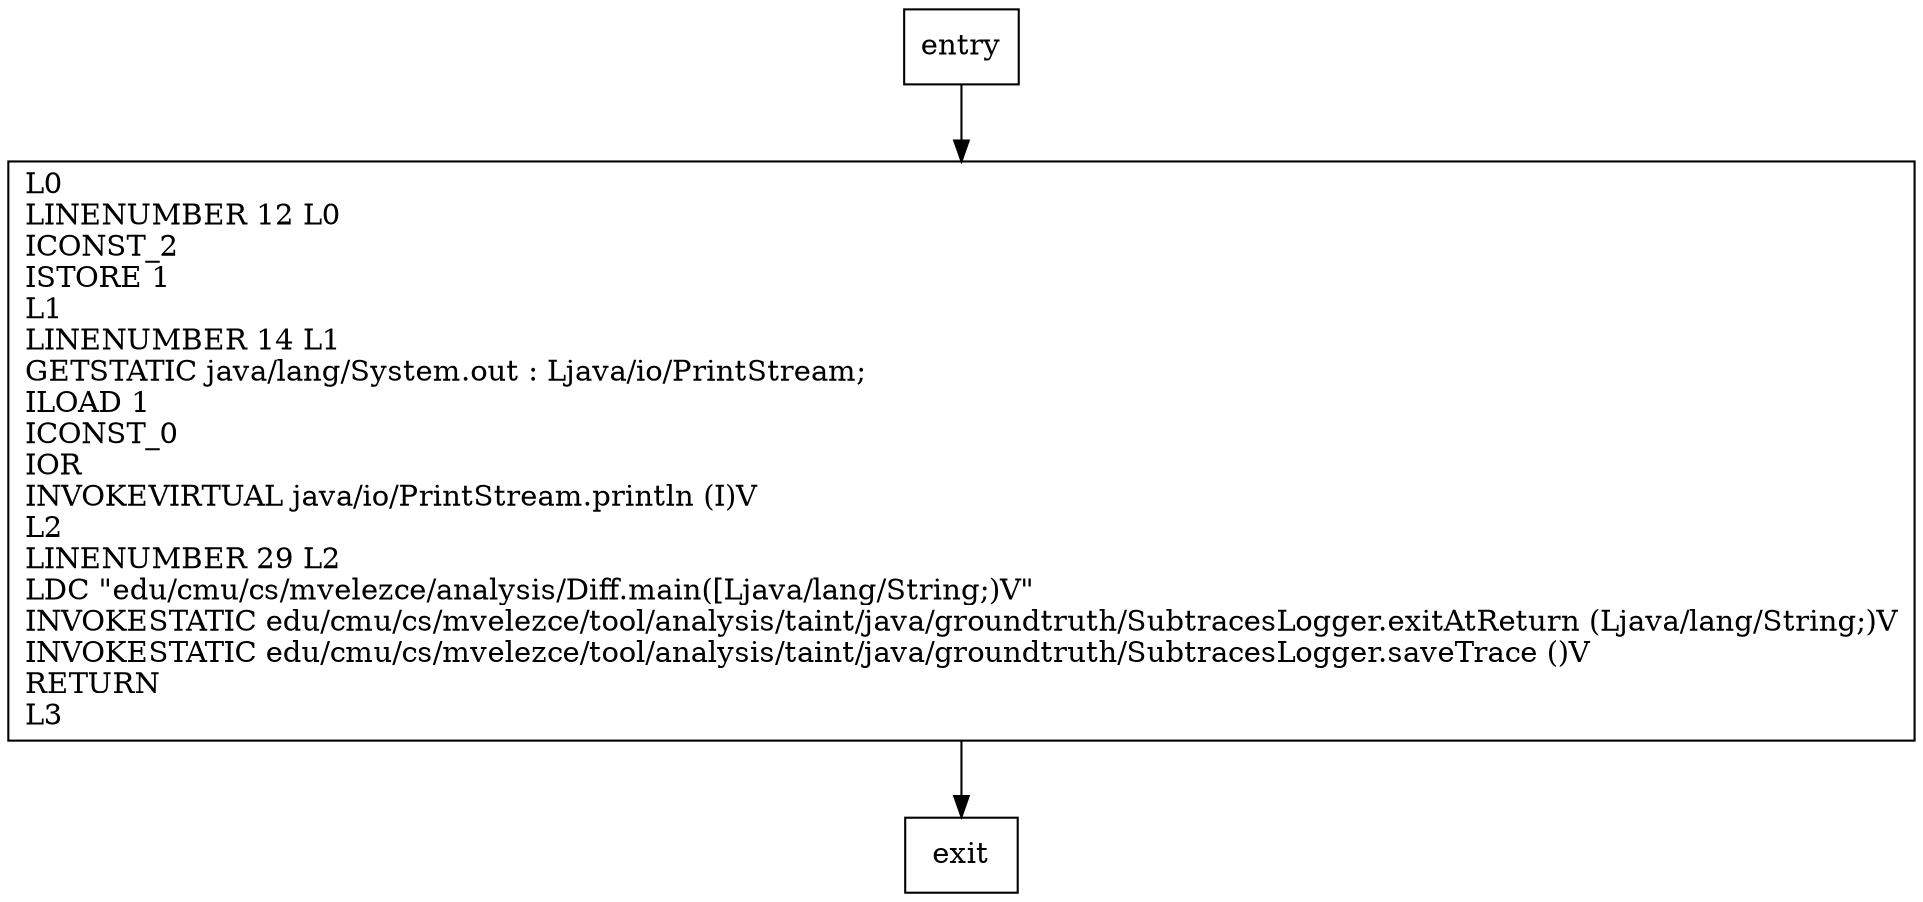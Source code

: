 digraph main {
node [shape=record];
2113582477 [label="L0\lLINENUMBER 12 L0\lICONST_2\lISTORE 1\lL1\lLINENUMBER 14 L1\lGETSTATIC java/lang/System.out : Ljava/io/PrintStream;\lILOAD 1\lICONST_0\lIOR\lINVOKEVIRTUAL java/io/PrintStream.println (I)V\lL2\lLINENUMBER 29 L2\lLDC \"edu/cmu/cs/mvelezce/analysis/Diff.main([Ljava/lang/String;)V\"\lINVOKESTATIC edu/cmu/cs/mvelezce/tool/analysis/taint/java/groundtruth/SubtracesLogger.exitAtReturn (Ljava/lang/String;)V\lINVOKESTATIC edu/cmu/cs/mvelezce/tool/analysis/taint/java/groundtruth/SubtracesLogger.saveTrace ()V\lRETURN\lL3\l"];
entry;
exit;
2113582477 -> exit;
entry -> 2113582477;
}
